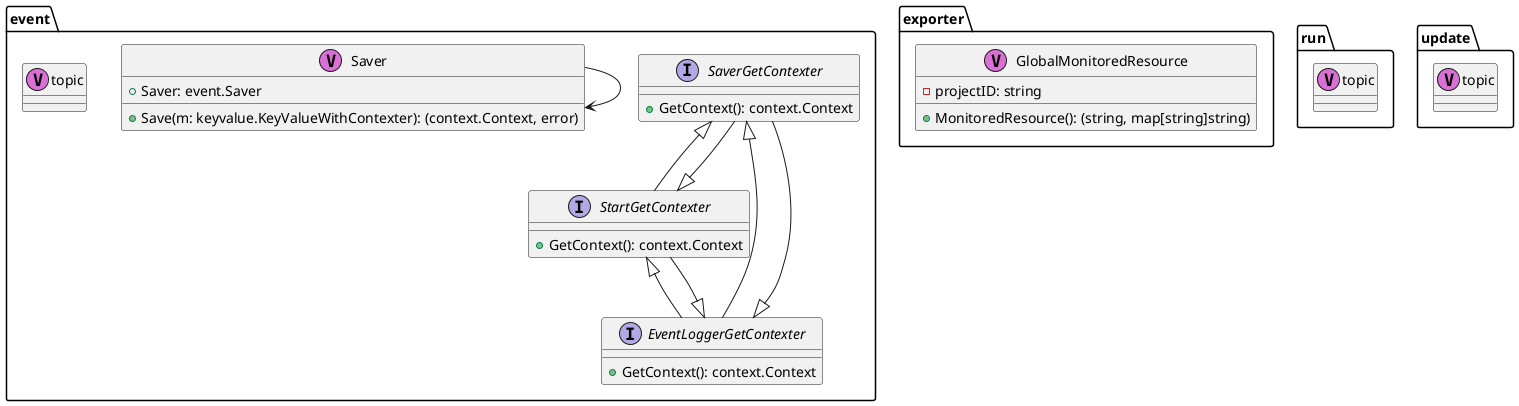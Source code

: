 @startuml

package "event" {
	interface "EventLoggerGetContexter" as event.EventLoggerGetContexter {
		+GetContext(): context.Context
	}
}



package "event" {
	class "Saver" as event.Saver <<V,Orchid>> {
		+Saver: event.Saver
		+Save(m: keyvalue.KeyValueWithContexter): (context.Context, error)
	}
}

	event.Saver --> event.Saver


package "event" {
	interface "SaverGetContexter" as event.SaverGetContexter {
		+GetContext(): context.Context
	}
}



package "event" {
	interface "StartGetContexter" as event.StartGetContexter {
		+GetContext(): context.Context
	}
}



package "event" {
	class "topic" as event.topic <<V,Orchid>>
}



package "exporter" {
	class "GlobalMonitoredResource" as exporter.GlobalMonitoredResource <<V,Orchid>> {
		-projectID: string
		+MonitoredResource(): (string, map[string]string)
	}
}



package "run" {
	class "topic" as run.topic <<V,Orchid>>
}



package "update" {
	class "topic" as update.topic <<V,Orchid>>
}



	event.EventLoggerGetContexter -up-|> event.SaverGetContexter
	event.EventLoggerGetContexter -up-|> event.StartGetContexter
	event.SaverGetContexter -up-|> event.EventLoggerGetContexter
	event.SaverGetContexter -up-|> event.StartGetContexter
	event.StartGetContexter -up-|> event.EventLoggerGetContexter
	event.StartGetContexter -up-|> event.SaverGetContexter


@enduml

